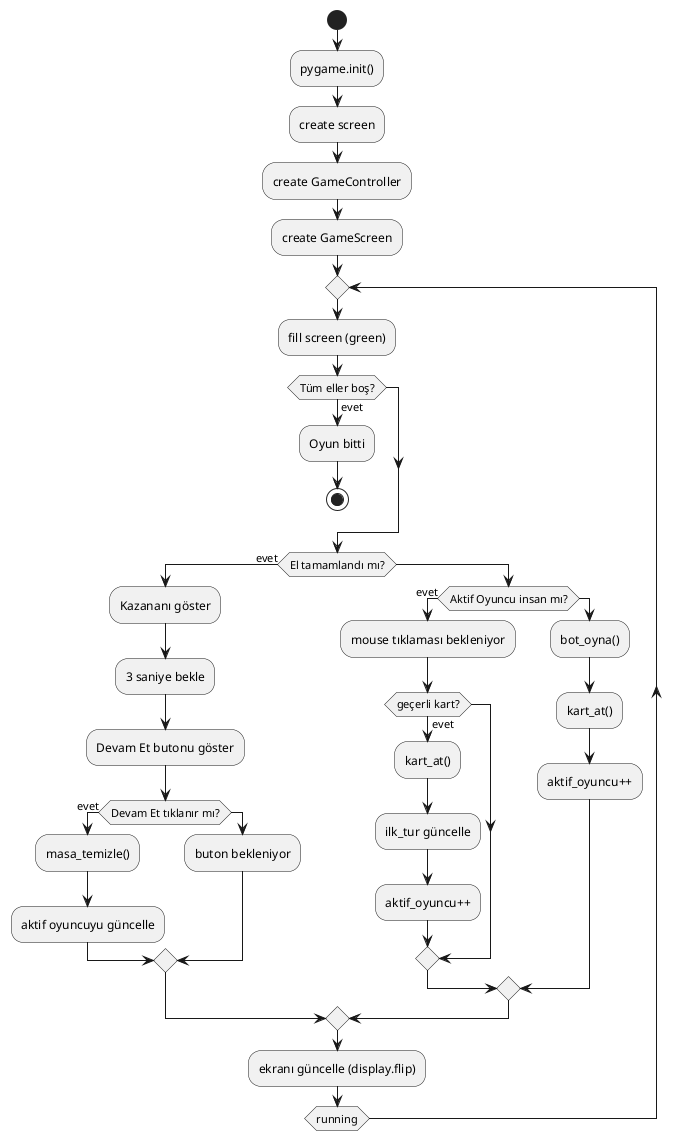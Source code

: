 @startuml
start

:pygame.init();
:create screen;
:create GameController;
:create GameScreen;

repeat
  :fill screen (green);
  if (Tüm eller boş?) then (evet)
    :Oyun bitti;
    stop
  endif

  if (El tamamlandı mı?) then (evet)
    :Kazananı göster;
    :3 saniye bekle;
    :Devam Et butonu göster;
    if (Devam Et tıklanır mı?) then (evet)
      :masa_temizle();
      :aktif oyuncuyu güncelle;
    else
      :buton bekleniyor;
    endif
  else
    if (Aktif Oyuncu insan mı?) then (evet)
      :mouse tıklaması bekleniyor;
      if (geçerli kart?) then (evet)
        :kart_at();
        :ilk_tur güncelle;
        :aktif_oyuncu++;
      endif
    else
      :bot_oyna();
      :kart_at();
      :aktif_oyuncu++;
    endif
  endif

  :ekranı güncelle (display.flip);

repeat while (running)
@enduml
